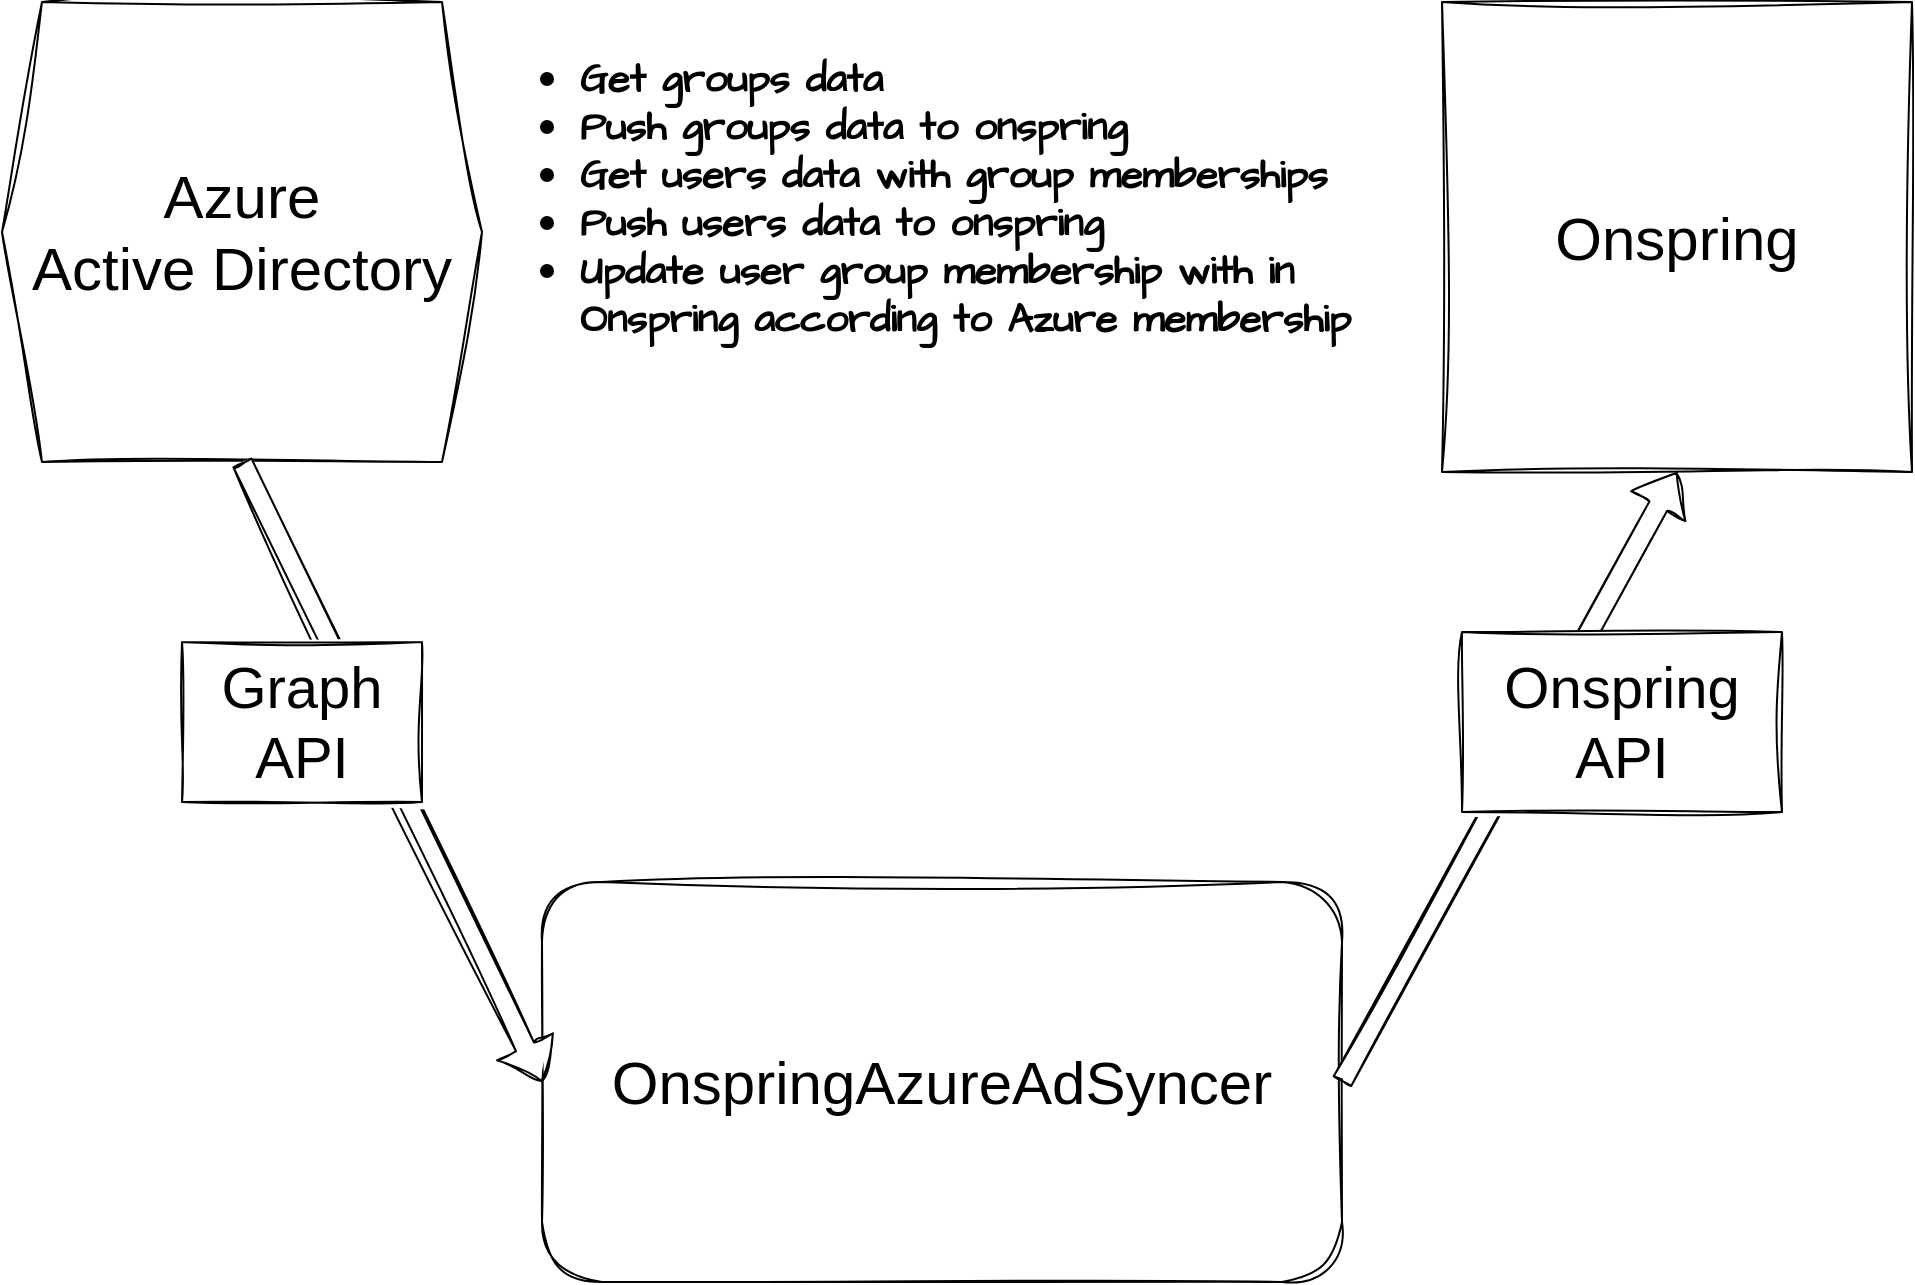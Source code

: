 <mxfile>
    <diagram id="b2IDfe2Xum-DoXYKyvs9" name="Page-1">
        <mxGraphModel dx="1399" dy="674" grid="0" gridSize="10" guides="1" tooltips="1" connect="1" arrows="1" fold="1" page="1" pageScale="1" pageWidth="1100" pageHeight="850" background="#ffffff" math="0" shadow="0">
            <root>
                <mxCell id="0"/>
                <mxCell id="1" parent="0"/>
                <mxCell id="18" value="" style="group;sketch=1;curveFitting=1;jiggle=2;" vertex="1" connectable="0" parent="1">
                    <mxGeometry x="73" y="105" width="955" height="640" as="geometry"/>
                </mxCell>
                <mxCell id="2" value="&lt;font style=&quot;font-size: 30px;&quot;&gt;&lt;span style=&quot;&quot;&gt;Azure&lt;/span&gt;&lt;br&gt;&lt;font style=&quot;font-size: 30px;&quot;&gt;Active Directory&lt;/font&gt;&lt;/font&gt;" style="shape=hexagon;perimeter=hexagonPerimeter2;whiteSpace=wrap;html=1;fixedSize=1;sketch=1;curveFitting=1;jiggle=2;" vertex="1" parent="18">
                    <mxGeometry width="240" height="230" as="geometry"/>
                </mxCell>
                <mxCell id="3" value="&lt;font style=&quot;font-size: 30px;&quot;&gt;Onspring&lt;/font&gt;" style="whiteSpace=wrap;html=1;aspect=fixed;sketch=1;curveFitting=1;jiggle=2;" vertex="1" parent="18">
                    <mxGeometry x="720" width="235" height="235" as="geometry"/>
                </mxCell>
                <mxCell id="4" value="OnspringAzureAdSyncer" style="rounded=1;whiteSpace=wrap;html=1;fontSize=30;sketch=1;curveFitting=1;jiggle=2;" vertex="1" parent="18">
                    <mxGeometry x="270" y="440" width="400" height="200" as="geometry"/>
                </mxCell>
                <mxCell id="6" value="" style="shape=flexArrow;endArrow=classic;html=1;fontSize=29;exitX=0.5;exitY=1;exitDx=0;exitDy=0;startArrow=none;entryX=0;entryY=0.5;entryDx=0;entryDy=0;sketch=1;curveFitting=1;jiggle=2;fillColor=default;" edge="1" parent="18" source="2" target="4">
                    <mxGeometry width="50" height="50" relative="1" as="geometry">
                        <mxPoint x="460" y="450" as="sourcePoint"/>
                        <mxPoint x="290" y="460" as="targetPoint"/>
                    </mxGeometry>
                </mxCell>
                <mxCell id="7" value="" style="shape=flexArrow;endArrow=classic;html=1;fontSize=29;entryX=0.5;entryY=1;entryDx=0;entryDy=0;exitX=1;exitY=0.5;exitDx=0;exitDy=0;sketch=1;curveFitting=1;jiggle=2;fillColor=default;" edge="1" parent="18" source="4" target="3">
                    <mxGeometry width="50" height="50" relative="1" as="geometry">
                        <mxPoint x="660" y="450" as="sourcePoint"/>
                        <mxPoint x="510" y="400" as="targetPoint"/>
                    </mxGeometry>
                </mxCell>
                <mxCell id="8" value="Graph API" style="rounded=0;whiteSpace=wrap;html=1;fontSize=29;sketch=1;curveFitting=1;jiggle=2;" vertex="1" parent="18">
                    <mxGeometry x="90" y="320" width="120" height="80" as="geometry"/>
                </mxCell>
                <mxCell id="11" value="Onspring API" style="rounded=0;whiteSpace=wrap;html=1;fontSize=29;sketch=1;curveFitting=1;jiggle=2;" vertex="1" parent="18">
                    <mxGeometry x="730" y="315" width="160" height="90" as="geometry"/>
                </mxCell>
                <mxCell id="20" value="&lt;ul&gt;&lt;li&gt;Get groups data&lt;/li&gt;&lt;li&gt;Push groups data to onspring&lt;/li&gt;&lt;li&gt;Get users data with group memberships&lt;/li&gt;&lt;li&gt;Push users data to onspring&lt;/li&gt;&lt;li&gt;Update user group membership with in Onspring according to Azure membership&lt;/li&gt;&lt;/ul&gt;" style="text;html=1;strokeColor=none;fillColor=none;align=left;verticalAlign=top;whiteSpace=wrap;rounded=0;sketch=1;hachureGap=4;jiggle=2;curveFitting=1;fontFamily=Architects Daughter;fontSource=https%3A%2F%2Ffonts.googleapis.com%2Fcss%3Ffamily%3DArchitects%2BDaughter;fontSize=20;fontColor=#000000;fontStyle=1" vertex="1" parent="18">
                    <mxGeometry x="247" width="461" height="413" as="geometry"/>
                </mxCell>
            </root>
        </mxGraphModel>
    </diagram>
</mxfile>